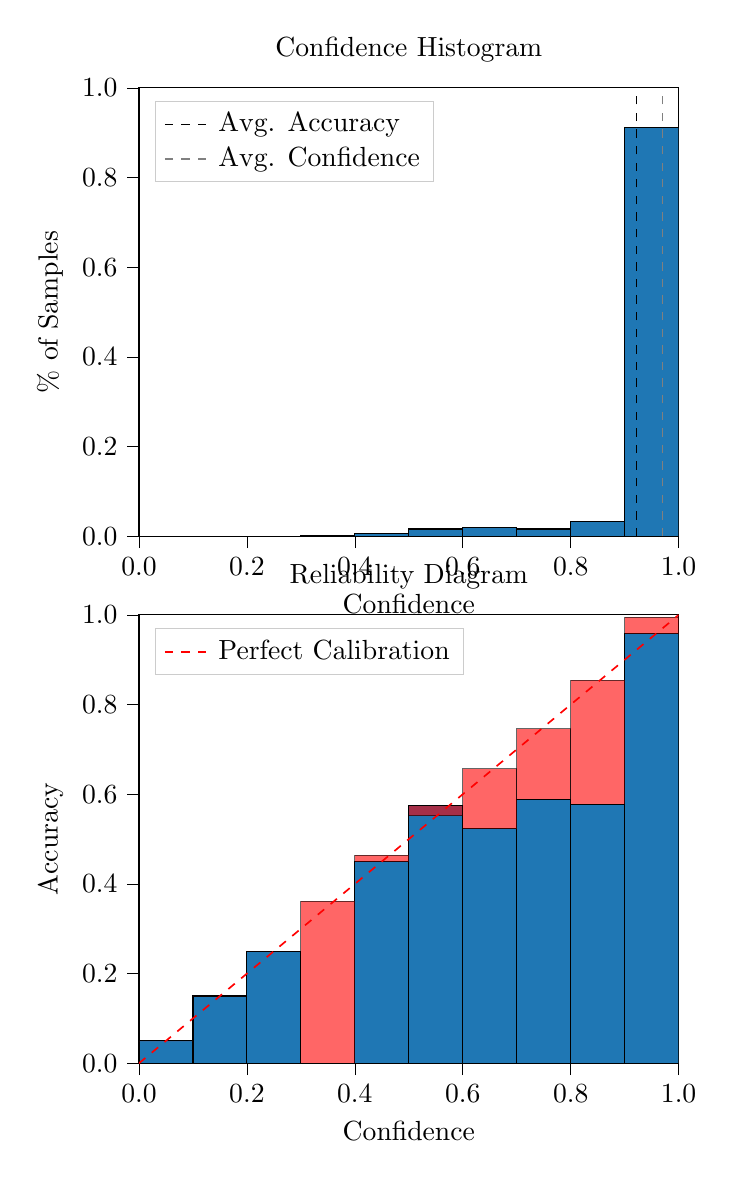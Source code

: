 % This file was created by tikzplotlib v0.9.8.
\begin{tikzpicture}

\definecolor{color0}{rgb}{0.122,0.467,0.706}

\begin{groupplot}[group style={group size=1 by 2}]
\nextgroupplot[
legend cell align={left},
legend style={
  fill opacity=0.8,
  draw opacity=1,
  text opacity=1,
  at={(0.03,0.97)},
  anchor=north west,
  draw=white!80!black
},
tick align=outside,
tick pos=left,
title={Confidence Histogram},
x grid style={white!69.02!black},
xlabel={Confidence},
xmin=0, xmax=1,
xtick style={color=black},
xtick={0,0.2,0.4,0.6,0.8,1},
xticklabels={0.0,0.2,0.4,0.6,0.8,1.0},
y grid style={white!69.02!black},
ylabel={\% of Samples},
ymin=0, ymax=1,
ytick style={color=black},
ytick={0,0.2,0.4,0.6,0.8,1},
yticklabels={0.0,0.2,0.4,0.6,0.8,1.0}
]
\draw[draw=black,fill=color0] (axis cs:-6.939e-18,0) rectangle (axis cs:0.1,0);
\draw[draw=black,fill=color0] (axis cs:0.1,0) rectangle (axis cs:0.2,0);
\draw[draw=black,fill=color0] (axis cs:0.2,0) rectangle (axis cs:0.3,0);
\draw[draw=black,fill=color0] (axis cs:0.3,0) rectangle (axis cs:0.4,0.001);
\draw[draw=black,fill=color0] (axis cs:0.4,0) rectangle (axis cs:0.5,0.006);
\draw[draw=black,fill=color0] (axis cs:0.5,0) rectangle (axis cs:0.6,0.016);
\draw[draw=black,fill=color0] (axis cs:0.6,0) rectangle (axis cs:0.7,0.019);
\draw[draw=black,fill=color0] (axis cs:0.7,0) rectangle (axis cs:0.8,0.016);
\draw[draw=black,fill=color0] (axis cs:0.8,0) rectangle (axis cs:0.9,0.032);
\draw[draw=black,fill=color0] (axis cs:0.9,0) rectangle (axis cs:1,0.911);
\addplot [semithick, black, dashed]
table {%
0.922 0
0.922 1
};
\addlegendentry{Avg. Accuracy}
\addplot [semithick, white!50.196!black, dashed]
table {%
0.97 0
0.97 1
};
\addlegendentry{Avg. Confidence}

\nextgroupplot[
legend cell align={left},
legend style={
  fill opacity=0.8,
  draw opacity=1,
  text opacity=1,
  at={(0.03,0.97)},
  anchor=north west,
  draw=white!80!black
},
tick align=outside,
tick pos=left,
title={Reliability Diagram},
x grid style={white!69.02!black},
xlabel={Confidence},
xmin=0, xmax=1,
xtick style={color=black},
xtick={0,0.2,0.4,0.6,0.8,1},
xticklabels={0.0,0.2,0.4,0.6,0.8,1.0},
y grid style={white!69.02!black},
ylabel={Accuracy},
ymin=0, ymax=1,
ytick style={color=black},
ytick={0,0.2,0.4,0.6,0.8,1},
yticklabels={0.0,0.2,0.4,0.6,0.8,1.0}
]
\draw[draw=black,fill=color0] (axis cs:-6.939e-18,0) rectangle (axis cs:0.1,0.05);
\draw[draw=black,fill=color0] (axis cs:0.1,0) rectangle (axis cs:0.2,0.15);
\draw[draw=black,fill=color0] (axis cs:0.2,0) rectangle (axis cs:0.3,0.25);
\draw[draw=black,fill=color0] (axis cs:0.3,0) rectangle (axis cs:0.4,0);
\draw[draw=black,fill=color0] (axis cs:0.4,0) rectangle (axis cs:0.5,0.45);
\draw[draw=black,fill=color0] (axis cs:0.5,0) rectangle (axis cs:0.6,0.574);
\draw[draw=black,fill=color0] (axis cs:0.6,0) rectangle (axis cs:0.7,0.523);
\draw[draw=black,fill=color0] (axis cs:0.7,0) rectangle (axis cs:0.8,0.589);
\draw[draw=black,fill=color0] (axis cs:0.8,0) rectangle (axis cs:0.9,0.578);
\draw[draw=black,fill=color0] (axis cs:0.9,0) rectangle (axis cs:1,0.958);
\draw[draw=black,fill=red,opacity=0.6] (axis cs:-6.939e-18,0.05) rectangle (axis cs:0.1,0.05);
\draw[draw=black,fill=red,opacity=0.6] (axis cs:0.1,0.15) rectangle (axis cs:0.2,0.15);
\draw[draw=black,fill=red,opacity=0.6] (axis cs:0.2,0.25) rectangle (axis cs:0.3,0.25);
\draw[draw=black,fill=red,opacity=0.6] (axis cs:0.3,0) rectangle (axis cs:0.4,0.361);
\draw[draw=black,fill=red,opacity=0.6] (axis cs:0.4,0.45) rectangle (axis cs:0.5,0.464);
\draw[draw=black,fill=red,opacity=0.6] (axis cs:0.5,0.574) rectangle (axis cs:0.6,0.552);
\draw[draw=black,fill=red,opacity=0.6] (axis cs:0.6,0.523) rectangle (axis cs:0.7,0.657);
\draw[draw=black,fill=red,opacity=0.6] (axis cs:0.7,0.589) rectangle (axis cs:0.8,0.746);
\draw[draw=black,fill=red,opacity=0.6] (axis cs:0.8,0.578) rectangle (axis cs:0.9,0.854);
\draw[draw=black,fill=red,opacity=0.6] (axis cs:0.9,0.958) rectangle (axis cs:1,0.995);
\addplot [semithick, red, dashed]
table {%
0 0
1 1
};
\addlegendentry{Perfect Calibration}
\end{groupplot}

\end{tikzpicture}
